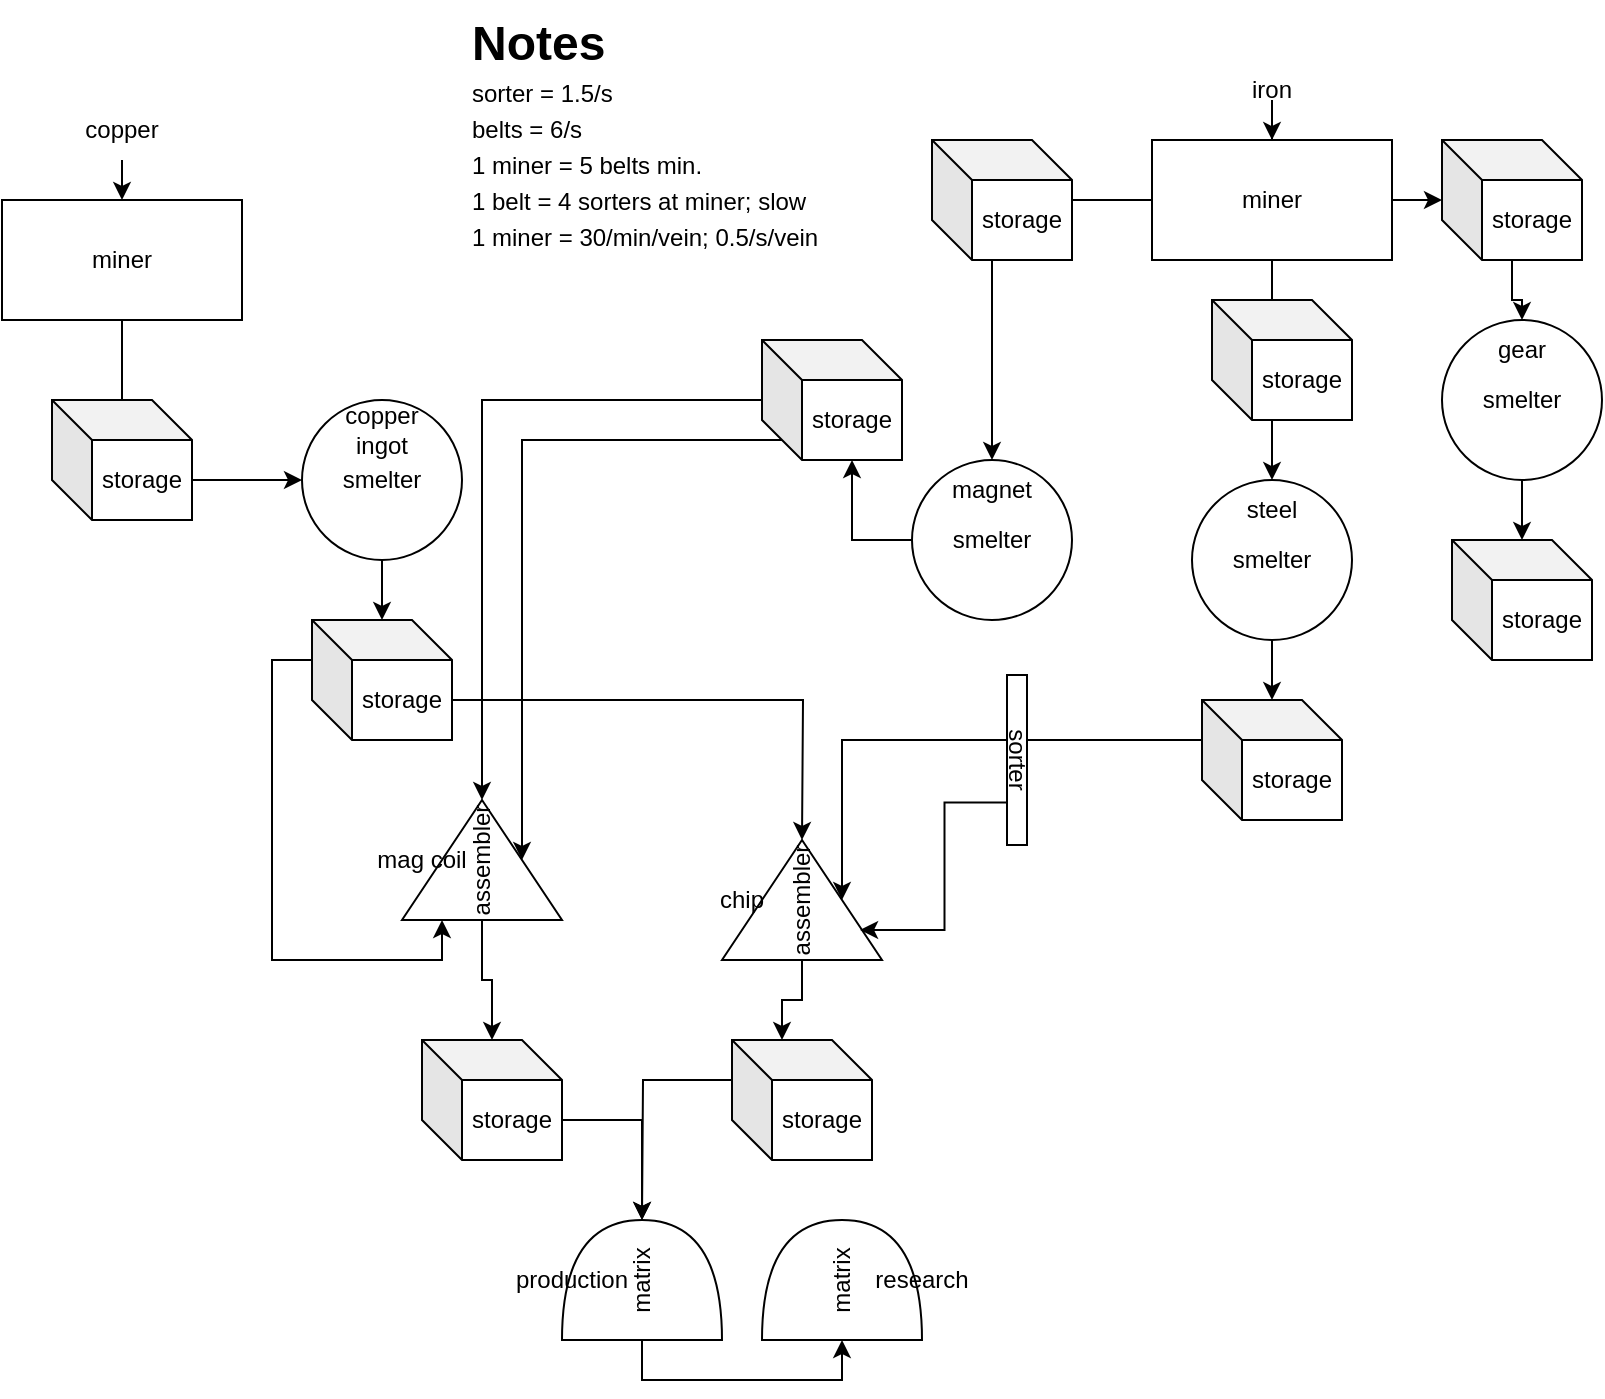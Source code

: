 <mxfile version="20.8.1" type="github">
  <diagram id="1RmRHbpTj4_j-Iz4tDEE" name="Page-1">
    <mxGraphModel dx="1434" dy="774" grid="1" gridSize="10" guides="1" tooltips="1" connect="1" arrows="1" fold="1" page="1" pageScale="1" pageWidth="850" pageHeight="1100" math="0" shadow="0">
      <root>
        <mxCell id="0" />
        <mxCell id="1" parent="0" />
        <mxCell id="p6E2ot9xRlG-Vx-1hV0A-74" style="edgeStyle=orthogonalEdgeStyle;rounded=0;orthogonalLoop=1;jettySize=auto;html=1;exitX=0;exitY=0.5;exitDx=0;exitDy=0;exitPerimeter=0;entryX=0;entryY=0.5;entryDx=0;entryDy=0;entryPerimeter=0;" edge="1" parent="1" source="p6E2ot9xRlG-Vx-1hV0A-7" target="p6E2ot9xRlG-Vx-1hV0A-73">
          <mxGeometry relative="1" as="geometry" />
        </mxCell>
        <mxCell id="p6E2ot9xRlG-Vx-1hV0A-15" style="edgeStyle=orthogonalEdgeStyle;rounded=0;orthogonalLoop=1;jettySize=auto;html=1;exitX=0.5;exitY=1;exitDx=0;exitDy=0;" edge="1" parent="1" source="p6E2ot9xRlG-Vx-1hV0A-10" target="p6E2ot9xRlG-Vx-1hV0A-12">
          <mxGeometry relative="1" as="geometry" />
        </mxCell>
        <mxCell id="p6E2ot9xRlG-Vx-1hV0A-10" value="iron" style="text;html=1;strokeColor=none;fillColor=none;align=center;verticalAlign=middle;whiteSpace=wrap;rounded=0;" vertex="1" parent="1">
          <mxGeometry x="645" y="30" width="60" height="30" as="geometry" />
        </mxCell>
        <mxCell id="p6E2ot9xRlG-Vx-1hV0A-16" style="edgeStyle=orthogonalEdgeStyle;rounded=0;orthogonalLoop=1;jettySize=auto;html=1;exitX=0.5;exitY=1;exitDx=0;exitDy=0;entryX=0.5;entryY=0;entryDx=0;entryDy=0;" edge="1" parent="1" source="p6E2ot9xRlG-Vx-1hV0A-11" target="p6E2ot9xRlG-Vx-1hV0A-13">
          <mxGeometry relative="1" as="geometry" />
        </mxCell>
        <mxCell id="p6E2ot9xRlG-Vx-1hV0A-11" value="copper" style="text;html=1;strokeColor=none;fillColor=none;align=center;verticalAlign=middle;whiteSpace=wrap;rounded=0;" vertex="1" parent="1">
          <mxGeometry x="70" y="50" width="60" height="30" as="geometry" />
        </mxCell>
        <mxCell id="p6E2ot9xRlG-Vx-1hV0A-18" style="edgeStyle=orthogonalEdgeStyle;rounded=0;orthogonalLoop=1;jettySize=auto;html=1;exitX=0.5;exitY=1;exitDx=0;exitDy=0;entryX=0.5;entryY=0;entryDx=0;entryDy=0;" edge="1" parent="1" source="p6E2ot9xRlG-Vx-1hV0A-12" target="p6E2ot9xRlG-Vx-1hV0A-24">
          <mxGeometry relative="1" as="geometry">
            <mxPoint x="675" y="210" as="targetPoint" />
          </mxGeometry>
        </mxCell>
        <mxCell id="p6E2ot9xRlG-Vx-1hV0A-19" style="edgeStyle=orthogonalEdgeStyle;rounded=0;orthogonalLoop=1;jettySize=auto;html=1;exitX=0;exitY=0.5;exitDx=0;exitDy=0;entryX=0.5;entryY=0;entryDx=0;entryDy=0;" edge="1" parent="1" source="p6E2ot9xRlG-Vx-1hV0A-12" target="p6E2ot9xRlG-Vx-1hV0A-23">
          <mxGeometry relative="1" as="geometry">
            <mxPoint x="535" y="220" as="targetPoint" />
          </mxGeometry>
        </mxCell>
        <mxCell id="p6E2ot9xRlG-Vx-1hV0A-85" value="" style="edgeStyle=orthogonalEdgeStyle;rounded=0;orthogonalLoop=1;jettySize=auto;html=1;" edge="1" parent="1" source="p6E2ot9xRlG-Vx-1hV0A-12" target="p6E2ot9xRlG-Vx-1hV0A-84">
          <mxGeometry relative="1" as="geometry" />
        </mxCell>
        <mxCell id="p6E2ot9xRlG-Vx-1hV0A-12" value="miner" style="rounded=0;whiteSpace=wrap;html=1;" vertex="1" parent="1">
          <mxGeometry x="615" y="70" width="120" height="60" as="geometry" />
        </mxCell>
        <mxCell id="p6E2ot9xRlG-Vx-1hV0A-17" style="edgeStyle=orthogonalEdgeStyle;rounded=0;orthogonalLoop=1;jettySize=auto;html=1;exitX=0.5;exitY=1;exitDx=0;exitDy=0;startArrow=none;" edge="1" parent="1" source="p6E2ot9xRlG-Vx-1hV0A-9">
          <mxGeometry relative="1" as="geometry">
            <mxPoint x="100" y="240" as="targetPoint" />
          </mxGeometry>
        </mxCell>
        <mxCell id="p6E2ot9xRlG-Vx-1hV0A-13" value="miner" style="rounded=0;whiteSpace=wrap;html=1;" vertex="1" parent="1">
          <mxGeometry x="40" y="100" width="120" height="60" as="geometry" />
        </mxCell>
        <mxCell id="p6E2ot9xRlG-Vx-1hV0A-26" value="" style="edgeStyle=orthogonalEdgeStyle;rounded=0;orthogonalLoop=1;jettySize=auto;html=1;exitX=0.5;exitY=1;exitDx=0;exitDy=0;endArrow=none;" edge="1" parent="1" source="p6E2ot9xRlG-Vx-1hV0A-13" target="p6E2ot9xRlG-Vx-1hV0A-9">
          <mxGeometry relative="1" as="geometry">
            <mxPoint x="100" y="240" as="targetPoint" />
            <mxPoint x="100" y="160" as="sourcePoint" />
          </mxGeometry>
        </mxCell>
        <mxCell id="p6E2ot9xRlG-Vx-1hV0A-30" style="edgeStyle=orthogonalEdgeStyle;rounded=0;orthogonalLoop=1;jettySize=auto;html=1;exitX=0;exitY=0;exitDx=70;exitDy=40;exitPerimeter=0;entryX=0;entryY=0.5;entryDx=0;entryDy=0;" edge="1" parent="1" source="p6E2ot9xRlG-Vx-1hV0A-9" target="p6E2ot9xRlG-Vx-1hV0A-20">
          <mxGeometry relative="1" as="geometry" />
        </mxCell>
        <mxCell id="p6E2ot9xRlG-Vx-1hV0A-9" value="storage" style="shape=cube;whiteSpace=wrap;html=1;boundedLbl=1;backgroundOutline=1;darkOpacity=0.05;darkOpacity2=0.1;" vertex="1" parent="1">
          <mxGeometry x="65" y="200" width="70" height="60" as="geometry" />
        </mxCell>
        <mxCell id="p6E2ot9xRlG-Vx-1hV0A-27" value="" style="group" vertex="1" connectable="0" parent="1">
          <mxGeometry x="190" y="200" width="80" height="80" as="geometry" />
        </mxCell>
        <mxCell id="p6E2ot9xRlG-Vx-1hV0A-20" value="smelter" style="ellipse;whiteSpace=wrap;html=1;aspect=fixed;" vertex="1" parent="p6E2ot9xRlG-Vx-1hV0A-27">
          <mxGeometry width="80" height="80" as="geometry" />
        </mxCell>
        <mxCell id="p6E2ot9xRlG-Vx-1hV0A-25" value="copper ingot" style="text;html=1;strokeColor=none;fillColor=none;align=center;verticalAlign=middle;whiteSpace=wrap;rounded=0;" vertex="1" parent="p6E2ot9xRlG-Vx-1hV0A-27">
          <mxGeometry x="10" width="60" height="30" as="geometry" />
        </mxCell>
        <mxCell id="p6E2ot9xRlG-Vx-1hV0A-28" value="" style="group" vertex="1" connectable="0" parent="1">
          <mxGeometry x="635" y="240" width="80" height="80" as="geometry" />
        </mxCell>
        <mxCell id="p6E2ot9xRlG-Vx-1hV0A-21" value="smelter" style="ellipse;whiteSpace=wrap;html=1;aspect=fixed;" vertex="1" parent="p6E2ot9xRlG-Vx-1hV0A-28">
          <mxGeometry width="80" height="80" as="geometry" />
        </mxCell>
        <mxCell id="p6E2ot9xRlG-Vx-1hV0A-24" value="steel" style="text;html=1;strokeColor=none;fillColor=none;align=center;verticalAlign=middle;whiteSpace=wrap;rounded=0;" vertex="1" parent="p6E2ot9xRlG-Vx-1hV0A-28">
          <mxGeometry x="10" width="60" height="30" as="geometry" />
        </mxCell>
        <mxCell id="p6E2ot9xRlG-Vx-1hV0A-29" value="" style="group" vertex="1" connectable="0" parent="1">
          <mxGeometry x="495" y="230" width="80" height="80" as="geometry" />
        </mxCell>
        <mxCell id="p6E2ot9xRlG-Vx-1hV0A-22" value="smelter" style="ellipse;whiteSpace=wrap;html=1;aspect=fixed;" vertex="1" parent="p6E2ot9xRlG-Vx-1hV0A-29">
          <mxGeometry width="80" height="80" as="geometry" />
        </mxCell>
        <mxCell id="p6E2ot9xRlG-Vx-1hV0A-23" value="magnet" style="text;html=1;strokeColor=none;fillColor=none;align=center;verticalAlign=middle;whiteSpace=wrap;rounded=0;" vertex="1" parent="p6E2ot9xRlG-Vx-1hV0A-29">
          <mxGeometry x="10" width="60" height="30" as="geometry" />
        </mxCell>
        <mxCell id="p6E2ot9xRlG-Vx-1hV0A-31" value="storage" style="shape=cube;whiteSpace=wrap;html=1;boundedLbl=1;backgroundOutline=1;darkOpacity=0.05;darkOpacity2=0.1;" vertex="1" parent="1">
          <mxGeometry x="645" y="150" width="70" height="60" as="geometry" />
        </mxCell>
        <mxCell id="p6E2ot9xRlG-Vx-1hV0A-32" value="storage" style="shape=cube;whiteSpace=wrap;html=1;boundedLbl=1;backgroundOutline=1;darkOpacity=0.05;darkOpacity2=0.1;" vertex="1" parent="1">
          <mxGeometry x="505" y="70" width="70" height="60" as="geometry" />
        </mxCell>
        <mxCell id="p6E2ot9xRlG-Vx-1hV0A-67" style="edgeStyle=orthogonalEdgeStyle;rounded=0;orthogonalLoop=1;jettySize=auto;html=1;exitX=0;exitY=0;exitDx=70;exitDy=40;exitPerimeter=0;" edge="1" parent="1" source="p6E2ot9xRlG-Vx-1hV0A-33">
          <mxGeometry relative="1" as="geometry">
            <mxPoint x="440" y="420" as="targetPoint" />
          </mxGeometry>
        </mxCell>
        <mxCell id="p6E2ot9xRlG-Vx-1hV0A-106" style="edgeStyle=orthogonalEdgeStyle;rounded=0;orthogonalLoop=1;jettySize=auto;html=1;exitX=0;exitY=0;exitDx=0;exitDy=20;exitPerimeter=0;entryX=0;entryY=0.25;entryDx=0;entryDy=0;" edge="1" parent="1" source="p6E2ot9xRlG-Vx-1hV0A-33" target="p6E2ot9xRlG-Vx-1hV0A-8">
          <mxGeometry relative="1" as="geometry" />
        </mxCell>
        <mxCell id="p6E2ot9xRlG-Vx-1hV0A-33" value="storage" style="shape=cube;whiteSpace=wrap;html=1;boundedLbl=1;backgroundOutline=1;darkOpacity=0.05;darkOpacity2=0.1;" vertex="1" parent="1">
          <mxGeometry x="195" y="310" width="70" height="60" as="geometry" />
        </mxCell>
        <mxCell id="p6E2ot9xRlG-Vx-1hV0A-56" style="edgeStyle=orthogonalEdgeStyle;rounded=0;orthogonalLoop=1;jettySize=auto;html=1;exitX=0;exitY=0;exitDx=0;exitDy=20;exitPerimeter=0;entryX=0.5;entryY=1;entryDx=0;entryDy=0;" edge="1" parent="1" source="p6E2ot9xRlG-Vx-1hV0A-34" target="p6E2ot9xRlG-Vx-1hV0A-45">
          <mxGeometry relative="1" as="geometry" />
        </mxCell>
        <mxCell id="p6E2ot9xRlG-Vx-1hV0A-34" value="storage" style="shape=cube;whiteSpace=wrap;html=1;boundedLbl=1;backgroundOutline=1;darkOpacity=0.05;darkOpacity2=0.1;" vertex="1" parent="1">
          <mxGeometry x="640" y="350" width="70" height="60" as="geometry" />
        </mxCell>
        <mxCell id="p6E2ot9xRlG-Vx-1hV0A-40" style="edgeStyle=orthogonalEdgeStyle;rounded=0;orthogonalLoop=1;jettySize=auto;html=1;entryX=1;entryY=0.5;entryDx=0;entryDy=0;" edge="1" parent="1" source="p6E2ot9xRlG-Vx-1hV0A-35" target="p6E2ot9xRlG-Vx-1hV0A-8">
          <mxGeometry relative="1" as="geometry" />
        </mxCell>
        <mxCell id="p6E2ot9xRlG-Vx-1hV0A-108" style="edgeStyle=orthogonalEdgeStyle;rounded=0;orthogonalLoop=1;jettySize=auto;html=1;exitX=0;exitY=0;exitDx=10;exitDy=50;exitPerimeter=0;entryX=0.5;entryY=1;entryDx=0;entryDy=0;" edge="1" parent="1" source="p6E2ot9xRlG-Vx-1hV0A-35" target="p6E2ot9xRlG-Vx-1hV0A-8">
          <mxGeometry relative="1" as="geometry" />
        </mxCell>
        <mxCell id="p6E2ot9xRlG-Vx-1hV0A-35" value="storage" style="shape=cube;whiteSpace=wrap;html=1;boundedLbl=1;backgroundOutline=1;darkOpacity=0.05;darkOpacity2=0.1;" vertex="1" parent="1">
          <mxGeometry x="420" y="170" width="70" height="60" as="geometry" />
        </mxCell>
        <mxCell id="p6E2ot9xRlG-Vx-1hV0A-37" style="edgeStyle=orthogonalEdgeStyle;rounded=0;orthogonalLoop=1;jettySize=auto;html=1;exitX=0.5;exitY=1;exitDx=0;exitDy=0;" edge="1" parent="1" source="p6E2ot9xRlG-Vx-1hV0A-21" target="p6E2ot9xRlG-Vx-1hV0A-34">
          <mxGeometry relative="1" as="geometry" />
        </mxCell>
        <mxCell id="p6E2ot9xRlG-Vx-1hV0A-39" style="edgeStyle=orthogonalEdgeStyle;rounded=0;orthogonalLoop=1;jettySize=auto;html=1;exitX=0.5;exitY=1;exitDx=0;exitDy=0;" edge="1" parent="1" source="p6E2ot9xRlG-Vx-1hV0A-20" target="p6E2ot9xRlG-Vx-1hV0A-33">
          <mxGeometry relative="1" as="geometry" />
        </mxCell>
        <mxCell id="p6E2ot9xRlG-Vx-1hV0A-43" value="" style="group" vertex="1" connectable="0" parent="1">
          <mxGeometry x="220" y="400" width="100" height="60" as="geometry" />
        </mxCell>
        <mxCell id="p6E2ot9xRlG-Vx-1hV0A-8" value="assembler" style="triangle;whiteSpace=wrap;html=1;rotation=-90;" vertex="1" parent="p6E2ot9xRlG-Vx-1hV0A-43">
          <mxGeometry x="30" y="-10" width="60" height="80" as="geometry" />
        </mxCell>
        <mxCell id="p6E2ot9xRlG-Vx-1hV0A-42" value="mag coil" style="text;html=1;strokeColor=none;fillColor=none;align=center;verticalAlign=middle;whiteSpace=wrap;rounded=0;" vertex="1" parent="p6E2ot9xRlG-Vx-1hV0A-43">
          <mxGeometry y="15" width="60" height="30" as="geometry" />
        </mxCell>
        <mxCell id="p6E2ot9xRlG-Vx-1hV0A-44" value="" style="group" vertex="1" connectable="0" parent="1">
          <mxGeometry x="380" y="420" width="100" height="60" as="geometry" />
        </mxCell>
        <mxCell id="p6E2ot9xRlG-Vx-1hV0A-45" value="assembler" style="triangle;whiteSpace=wrap;html=1;rotation=-90;" vertex="1" parent="p6E2ot9xRlG-Vx-1hV0A-44">
          <mxGeometry x="30" y="-10" width="60" height="80" as="geometry" />
        </mxCell>
        <mxCell id="p6E2ot9xRlG-Vx-1hV0A-46" value="chip" style="text;html=1;strokeColor=none;fillColor=none;align=center;verticalAlign=middle;whiteSpace=wrap;rounded=0;" vertex="1" parent="p6E2ot9xRlG-Vx-1hV0A-44">
          <mxGeometry y="15" width="60" height="30" as="geometry" />
        </mxCell>
        <mxCell id="p6E2ot9xRlG-Vx-1hV0A-70" style="edgeStyle=orthogonalEdgeStyle;rounded=0;orthogonalLoop=1;jettySize=auto;html=1;exitX=0;exitY=0;exitDx=0;exitDy=20;exitPerimeter=0;" edge="1" parent="1" source="p6E2ot9xRlG-Vx-1hV0A-57">
          <mxGeometry relative="1" as="geometry">
            <mxPoint x="360" y="610" as="targetPoint" />
          </mxGeometry>
        </mxCell>
        <mxCell id="p6E2ot9xRlG-Vx-1hV0A-57" value="storage" style="shape=cube;whiteSpace=wrap;html=1;boundedLbl=1;backgroundOutline=1;darkOpacity=0.05;darkOpacity2=0.1;" vertex="1" parent="1">
          <mxGeometry x="405" y="520" width="70" height="60" as="geometry" />
        </mxCell>
        <mxCell id="p6E2ot9xRlG-Vx-1hV0A-58" style="edgeStyle=orthogonalEdgeStyle;rounded=0;orthogonalLoop=1;jettySize=auto;html=1;exitX=0;exitY=0.5;exitDx=0;exitDy=0;entryX=0;entryY=0;entryDx=25;entryDy=0;entryPerimeter=0;" edge="1" parent="1" source="p6E2ot9xRlG-Vx-1hV0A-45" target="p6E2ot9xRlG-Vx-1hV0A-57">
          <mxGeometry relative="1" as="geometry" />
        </mxCell>
        <mxCell id="p6E2ot9xRlG-Vx-1hV0A-69" style="edgeStyle=orthogonalEdgeStyle;rounded=0;orthogonalLoop=1;jettySize=auto;html=1;exitX=0;exitY=0;exitDx=70;exitDy=40;exitPerimeter=0;entryX=1;entryY=0.5;entryDx=0;entryDy=0;entryPerimeter=0;" edge="1" parent="1" source="p6E2ot9xRlG-Vx-1hV0A-59" target="p6E2ot9xRlG-Vx-1hV0A-7">
          <mxGeometry relative="1" as="geometry" />
        </mxCell>
        <mxCell id="p6E2ot9xRlG-Vx-1hV0A-59" value="storage" style="shape=cube;whiteSpace=wrap;html=1;boundedLbl=1;backgroundOutline=1;darkOpacity=0.05;darkOpacity2=0.1;" vertex="1" parent="1">
          <mxGeometry x="250" y="520" width="70" height="60" as="geometry" />
        </mxCell>
        <mxCell id="p6E2ot9xRlG-Vx-1hV0A-60" style="edgeStyle=orthogonalEdgeStyle;rounded=0;orthogonalLoop=1;jettySize=auto;html=1;exitX=0;exitY=0.5;exitDx=0;exitDy=0;" edge="1" parent="1" source="p6E2ot9xRlG-Vx-1hV0A-8" target="p6E2ot9xRlG-Vx-1hV0A-59">
          <mxGeometry relative="1" as="geometry" />
        </mxCell>
        <mxCell id="p6E2ot9xRlG-Vx-1hV0A-66" style="edgeStyle=orthogonalEdgeStyle;rounded=0;orthogonalLoop=1;jettySize=auto;html=1;exitX=0;exitY=0.5;exitDx=0;exitDy=0;entryX=0;entryY=0;entryDx=45;entryDy=60;entryPerimeter=0;" edge="1" parent="1" source="p6E2ot9xRlG-Vx-1hV0A-22" target="p6E2ot9xRlG-Vx-1hV0A-35">
          <mxGeometry relative="1" as="geometry" />
        </mxCell>
        <mxCell id="p6E2ot9xRlG-Vx-1hV0A-78" value="" style="group" vertex="1" connectable="0" parent="1">
          <mxGeometry x="420" y="610" width="110" height="60" as="geometry" />
        </mxCell>
        <mxCell id="p6E2ot9xRlG-Vx-1hV0A-73" value="matrix" style="shape=or;whiteSpace=wrap;html=1;rotation=-90;" vertex="1" parent="p6E2ot9xRlG-Vx-1hV0A-78">
          <mxGeometry x="10" y="-10" width="60" height="80" as="geometry" />
        </mxCell>
        <mxCell id="p6E2ot9xRlG-Vx-1hV0A-77" value="research" style="text;html=1;strokeColor=none;fillColor=none;align=center;verticalAlign=middle;whiteSpace=wrap;rounded=0;" vertex="1" parent="p6E2ot9xRlG-Vx-1hV0A-78">
          <mxGeometry x="50" y="15" width="60" height="30" as="geometry" />
        </mxCell>
        <mxCell id="p6E2ot9xRlG-Vx-1hV0A-79" value="" style="group" vertex="1" connectable="0" parent="1">
          <mxGeometry x="295" y="610" width="105" height="60" as="geometry" />
        </mxCell>
        <mxCell id="p6E2ot9xRlG-Vx-1hV0A-7" value="matrix" style="shape=or;whiteSpace=wrap;html=1;rotation=-90;" vertex="1" parent="p6E2ot9xRlG-Vx-1hV0A-79">
          <mxGeometry x="35" y="-10" width="60" height="80" as="geometry" />
        </mxCell>
        <mxCell id="p6E2ot9xRlG-Vx-1hV0A-76" value="production" style="text;html=1;strokeColor=none;fillColor=none;align=center;verticalAlign=middle;whiteSpace=wrap;rounded=0;" vertex="1" parent="p6E2ot9xRlG-Vx-1hV0A-79">
          <mxGeometry y="15" width="60" height="30" as="geometry" />
        </mxCell>
        <mxCell id="p6E2ot9xRlG-Vx-1hV0A-90" value="" style="edgeStyle=orthogonalEdgeStyle;rounded=0;orthogonalLoop=1;jettySize=auto;html=1;" edge="1" parent="1" source="p6E2ot9xRlG-Vx-1hV0A-84" target="p6E2ot9xRlG-Vx-1hV0A-88">
          <mxGeometry relative="1" as="geometry" />
        </mxCell>
        <mxCell id="p6E2ot9xRlG-Vx-1hV0A-84" value="storage" style="shape=cube;whiteSpace=wrap;html=1;boundedLbl=1;backgroundOutline=1;darkOpacity=0.05;darkOpacity2=0.1;" vertex="1" parent="1">
          <mxGeometry x="760" y="70" width="70" height="60" as="geometry" />
        </mxCell>
        <mxCell id="p6E2ot9xRlG-Vx-1hV0A-86" value="" style="group" vertex="1" connectable="0" parent="1">
          <mxGeometry x="760" y="160" width="80" height="80" as="geometry" />
        </mxCell>
        <mxCell id="p6E2ot9xRlG-Vx-1hV0A-87" value="smelter" style="ellipse;whiteSpace=wrap;html=1;aspect=fixed;" vertex="1" parent="p6E2ot9xRlG-Vx-1hV0A-86">
          <mxGeometry width="80" height="80" as="geometry" />
        </mxCell>
        <mxCell id="p6E2ot9xRlG-Vx-1hV0A-88" value="gear" style="text;html=1;strokeColor=none;fillColor=none;align=center;verticalAlign=middle;whiteSpace=wrap;rounded=0;" vertex="1" parent="p6E2ot9xRlG-Vx-1hV0A-86">
          <mxGeometry x="10" width="60" height="30" as="geometry" />
        </mxCell>
        <mxCell id="p6E2ot9xRlG-Vx-1hV0A-89" value="storage" style="shape=cube;whiteSpace=wrap;html=1;boundedLbl=1;backgroundOutline=1;darkOpacity=0.05;darkOpacity2=0.1;" vertex="1" parent="1">
          <mxGeometry x="765" y="270" width="70" height="60" as="geometry" />
        </mxCell>
        <mxCell id="p6E2ot9xRlG-Vx-1hV0A-91" value="" style="edgeStyle=orthogonalEdgeStyle;rounded=0;orthogonalLoop=1;jettySize=auto;html=1;" edge="1" parent="1" source="p6E2ot9xRlG-Vx-1hV0A-87" target="p6E2ot9xRlG-Vx-1hV0A-89">
          <mxGeometry relative="1" as="geometry" />
        </mxCell>
        <mxCell id="p6E2ot9xRlG-Vx-1hV0A-95" style="edgeStyle=orthogonalEdgeStyle;rounded=0;orthogonalLoop=1;jettySize=auto;html=1;exitX=0.75;exitY=1;exitDx=0;exitDy=0;entryX=0.25;entryY=0.863;entryDx=0;entryDy=0;entryPerimeter=0;" edge="1" parent="1" source="p6E2ot9xRlG-Vx-1hV0A-94" target="p6E2ot9xRlG-Vx-1hV0A-45">
          <mxGeometry relative="1" as="geometry" />
        </mxCell>
        <mxCell id="p6E2ot9xRlG-Vx-1hV0A-94" value="sorter" style="rounded=0;whiteSpace=wrap;html=1;rotation=90;" vertex="1" parent="1">
          <mxGeometry x="505" y="375" width="85" height="10" as="geometry" />
        </mxCell>
        <mxCell id="p6E2ot9xRlG-Vx-1hV0A-103" value="&lt;h1 style=&quot;line-height: 50%;&quot;&gt;Notes&lt;/h1&gt;&lt;p style=&quot;line-height: 50%;&quot;&gt;&lt;span style=&quot;text-align: center;&quot;&gt;sorter = 1.5/s&lt;/span&gt;&lt;br&gt;&lt;/p&gt;&lt;p style=&quot;line-height: 50%;&quot;&gt;&lt;span style=&quot;text-align: center;&quot;&gt;belts = 6/s&lt;/span&gt;&lt;span style=&quot;text-align: center;&quot;&gt;&lt;br&gt;&lt;/span&gt;&lt;/p&gt;&lt;p style=&quot;line-height: 50%;&quot;&gt;&lt;span style=&quot;text-align: center;&quot;&gt;1 miner = 5 belts min.&lt;/span&gt;&lt;span style=&quot;text-align: center;&quot;&gt;&lt;br&gt;&lt;/span&gt;&lt;/p&gt;&lt;p style=&quot;line-height: 50%;&quot;&gt;&lt;span style=&quot;text-align: center;&quot;&gt;1 belt = 4 sorters at miner; slow&lt;/span&gt;&lt;span style=&quot;text-align: center;&quot;&gt;&lt;br&gt;&lt;/span&gt;&lt;/p&gt;&lt;p style=&quot;line-height: 50%;&quot;&gt;&lt;span style=&quot;text-align: center;&quot;&gt;1 miner = 30/min/vein; 0.5/s/vein&lt;/span&gt;&lt;/p&gt;" style="text;html=1;strokeColor=none;fillColor=none;spacing=5;spacingTop=-20;whiteSpace=wrap;overflow=hidden;rounded=0;" vertex="1" parent="1">
          <mxGeometry x="270" y="10" width="190" height="160" as="geometry" />
        </mxCell>
      </root>
    </mxGraphModel>
  </diagram>
</mxfile>
